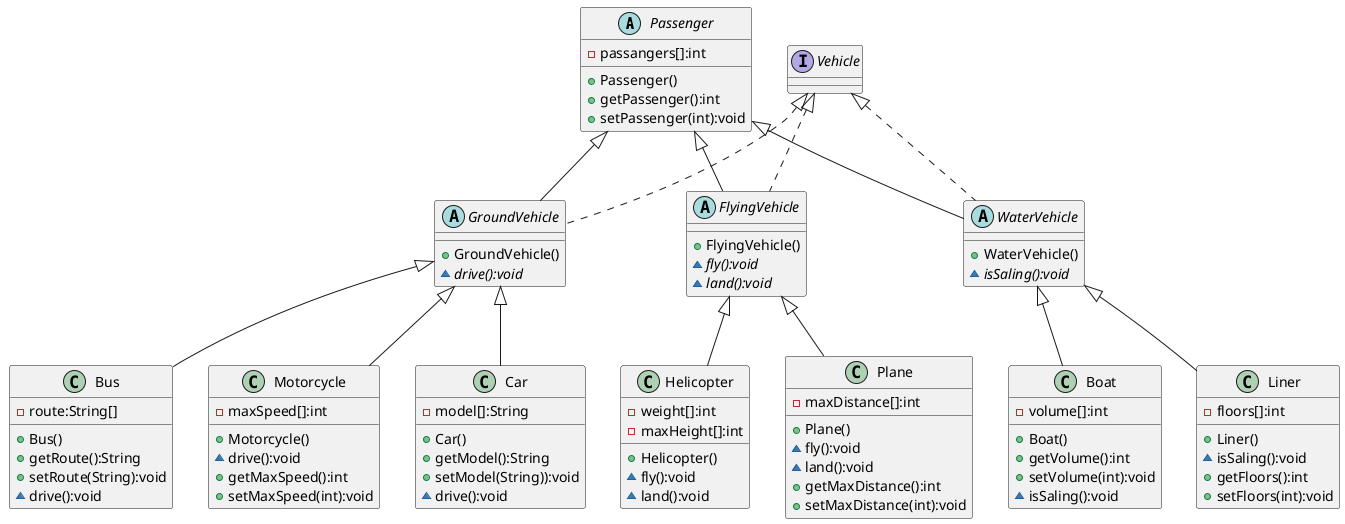 @startuml
'https://plantuml.com/class-diagram

abstract class Passenger{
-passangers[]:int
+Passenger()
+getPassenger():int
+setPassenger(int):void
}

abstract class GroundVehicle{
+GroundVehicle()
~{abstract} drive():void
}

abstract class FlyingVehicle{
+FlyingVehicle()
~{abstract}fly():void
~{abstract}land():void
}

abstract class WaterVehicle{
+WaterVehicle()
~{abstract}isSaling():void
}

class Liner{
-floors[]:int
+Liner()
~isSaling():void
+getFloors():int
+setFloors(int):void
}

class Boat{
-volume[]:int
+Boat()
+getVolume():int
+setVolume(int):void
~isSaling():void
}

class Plane{
-maxDistance[]:int
+Plane()
~fly():void
~land():void
+getMaxDistance():int
+setMaxDistance(int):void
}

class Helicopter{
-weight[]:int
-maxHeight[]:int
+Helicopter()
~fly():void
~land():void
}

class Bus{
-route:String[]
+Bus()
+getRoute():String
+setRoute(String):void
~drive():void
}

class Motorcycle{
-maxSpeed[]:int
+Motorcycle()
~drive():void
+getMaxSpeed():int
+setMaxSpeed(int):void
}

class Car{
-model[]:String
+Car()
+getModel():String
+setModel(String)):void
~drive():void
}

interface Vehicle

Passenger <|-- WaterVehicle
Passenger <|-- FlyingVehicle
Passenger <|-- GroundVehicle

GroundVehicle <|-- Car
GroundVehicle <|-- Bus
GroundVehicle <|-- Motorcycle

FlyingVehicle <|-- Helicopter
FlyingVehicle <|-- Plane

WaterVehicle <|-- Liner
WaterVehicle <|-- Boat

Vehicle <|..GroundVehicle
Vehicle <|..WaterVehicle
Vehicle <|..FlyingVehicle

@enduml
